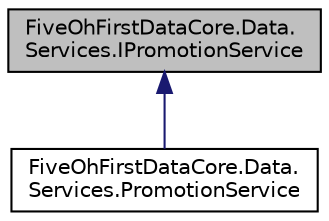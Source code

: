 digraph "FiveOhFirstDataCore.Data.Services.IPromotionService"
{
 // LATEX_PDF_SIZE
  edge [fontname="Helvetica",fontsize="10",labelfontname="Helvetica",labelfontsize="10"];
  node [fontname="Helvetica",fontsize="10",shape=record];
  Node1 [label="FiveOhFirstDataCore.Data.\lServices.IPromotionService",height=0.2,width=0.4,color="black", fillcolor="grey75", style="filled", fontcolor="black",tooltip=" "];
  Node1 -> Node2 [dir="back",color="midnightblue",fontsize="10",style="solid",fontname="Helvetica"];
  Node2 [label="FiveOhFirstDataCore.Data.\lServices.PromotionService",height=0.2,width=0.4,color="black", fillcolor="white", style="filled",URL="$class_five_oh_first_data_core_1_1_data_1_1_services_1_1_promotion_service.html",tooltip=" "];
}
